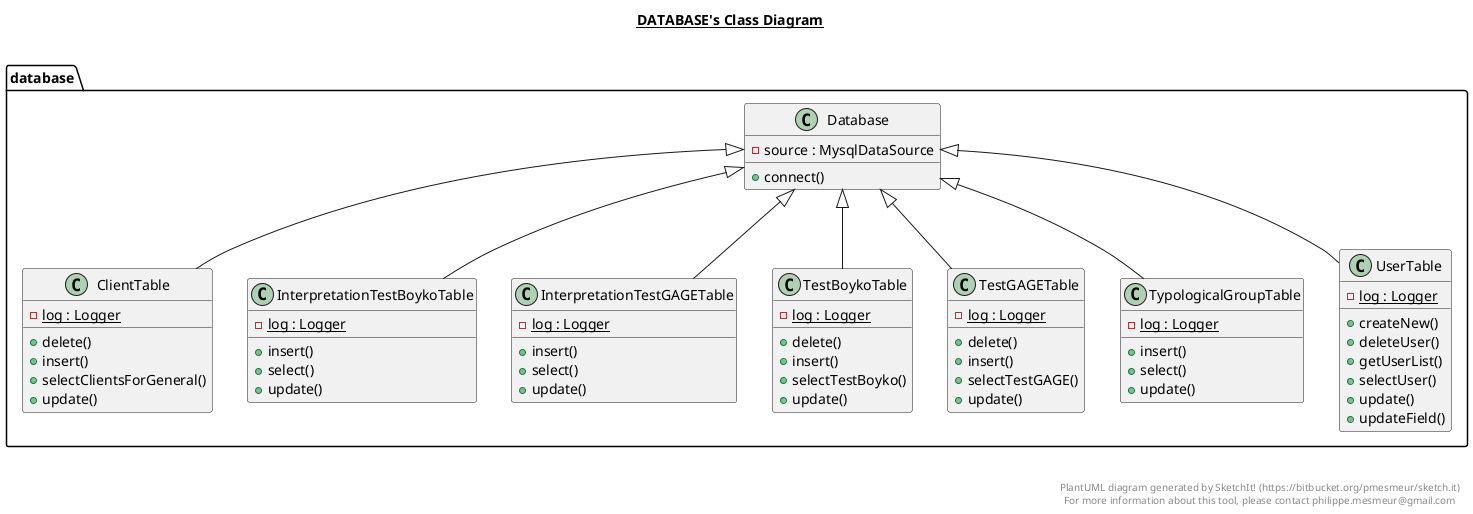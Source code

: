 @startuml

title __DATABASE's Class Diagram__\n

  namespace database {
    class database.ClientTable {
        {static} - log : Logger
        + delete()
        + insert()
        + selectClientsForGeneral()
        + update()
    }
  }
  

  namespace database {
    class database.Database {
        - source : MysqlDataSource
        + connect()
    }
  }
  

  namespace database {
    class database.InterpretationTestBoykoTable {
        {static} - log : Logger
        + insert()
        + select()
        + update()
    }
  }
  

  namespace database {
    class database.InterpretationTestGAGETable {
        {static} - log : Logger
        + insert()
        + select()
        + update()
    }
  }
  

  namespace database {
    class database.TestBoykoTable {
        {static} - log : Logger
        + delete()
        + insert()
        + selectTestBoyko()
        + update()
    }
  }
  

  namespace database {
    class database.TestGAGETable {
        {static} - log : Logger
        + delete()
        + insert()
        + selectTestGAGE()
        + update()
    }
  }
  

  namespace database {
    class database.TypologicalGroupTable {
        {static} - log : Logger
        + insert()
        + select()
        + update()
    }
  }
  

  namespace database {
    class database.UserTable {
        {static} - log : Logger
        + createNew()
        + deleteUser()
        + getUserList()
        + selectUser()
        + update()
        + updateField()
    }
  }
  

  database.ClientTable -up-|> database.Database
  database.InterpretationTestBoykoTable -up-|> database.Database
  database.InterpretationTestGAGETable -up-|> database.Database
  database.TestBoykoTable -up-|> database.Database
  database.TestGAGETable -up-|> database.Database
  database.TypologicalGroupTable -up-|> database.Database
  database.UserTable -up-|> database.Database


right footer


PlantUML diagram generated by SketchIt! (https://bitbucket.org/pmesmeur/sketch.it)
For more information about this tool, please contact philippe.mesmeur@gmail.com
endfooter

@enduml
